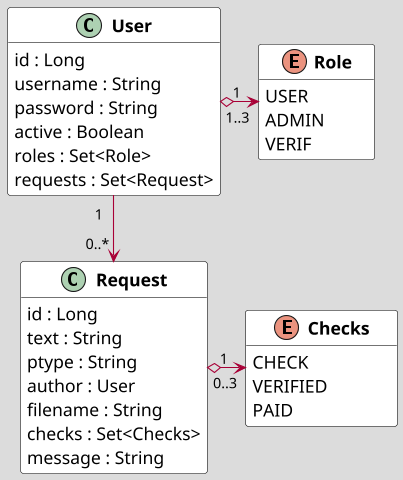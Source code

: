 @startuml
scale 1.1

skinparam {
backgroundColor #DCDCDC
classBackgroundColor white
classbordercolor black

arrowColor #A80036

classFontSize 14
classFontStyle bold
classFontName Arial
classAttributeFontSize 16
classAttributeFontName calibri
}

hide methods

class User {
    id : Long
    username : String
    password : String
    active : Boolean
    roles : Set<Role>
    requests : Set<Request>
}

class Request {
    id : Long
    text : String
    ptype : String
    author : User
    filename : String
    checks : Set<Checks>
    message : String
}

enum Role {
    USER             
    ADMIN
    VERIF
}

enum Checks {
    CHECK                  
    VERIFIED
    PAID
}


User " 1   " --> " 0..* " Request
User " 1 " o-> "      1..3" Role
Request " 1 " o-> "      0..3" Checks


@enduml